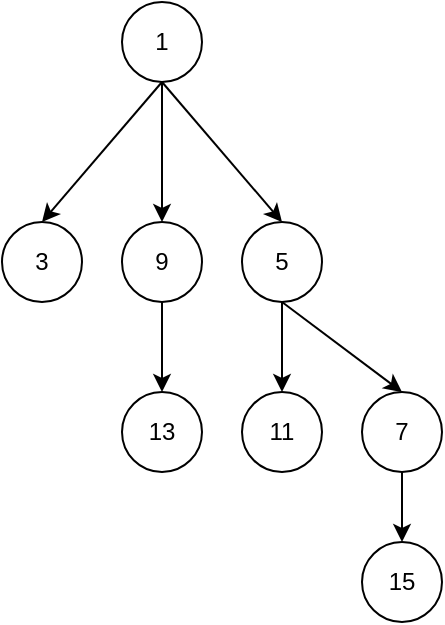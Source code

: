 <mxfile version="21.7.5" type="github">
  <diagram name="第 1 页" id="W6Fj_rsfh2s28kM5z5f6">
    <mxGraphModel dx="724" dy="401" grid="1" gridSize="10" guides="1" tooltips="1" connect="1" arrows="1" fold="1" page="1" pageScale="1" pageWidth="827" pageHeight="1169" math="0" shadow="0">
      <root>
        <mxCell id="0" />
        <mxCell id="1" parent="0" />
        <mxCell id="FAbxvQYFkvHhqmhZ71KA-1" value="3" style="ellipse;whiteSpace=wrap;html=1;aspect=fixed;" parent="1" vertex="1">
          <mxGeometry x="300" y="500" width="40" height="40" as="geometry" />
        </mxCell>
        <mxCell id="ujbZRinPxCOq5WzfvrQW-3" style="rounded=0;orthogonalLoop=1;jettySize=auto;html=1;exitX=0.5;exitY=1;exitDx=0;exitDy=0;entryX=0.5;entryY=0;entryDx=0;entryDy=0;" edge="1" parent="1" source="ujbZRinPxCOq5WzfvrQW-1" target="FAbxvQYFkvHhqmhZ71KA-1">
          <mxGeometry relative="1" as="geometry" />
        </mxCell>
        <mxCell id="ujbZRinPxCOq5WzfvrQW-8" style="rounded=0;orthogonalLoop=1;jettySize=auto;html=1;exitX=0.5;exitY=1;exitDx=0;exitDy=0;entryX=0.5;entryY=0;entryDx=0;entryDy=0;" edge="1" parent="1" source="ujbZRinPxCOq5WzfvrQW-1" target="ujbZRinPxCOq5WzfvrQW-6">
          <mxGeometry relative="1" as="geometry" />
        </mxCell>
        <mxCell id="ujbZRinPxCOq5WzfvrQW-16" style="rounded=0;orthogonalLoop=1;jettySize=auto;html=1;exitX=0.5;exitY=1;exitDx=0;exitDy=0;entryX=0.5;entryY=0;entryDx=0;entryDy=0;" edge="1" parent="1" source="ujbZRinPxCOq5WzfvrQW-1" target="ujbZRinPxCOq5WzfvrQW-9">
          <mxGeometry relative="1" as="geometry" />
        </mxCell>
        <mxCell id="ujbZRinPxCOq5WzfvrQW-1" value="1" style="ellipse;whiteSpace=wrap;html=1;aspect=fixed;" vertex="1" parent="1">
          <mxGeometry x="360" y="390" width="40" height="40" as="geometry" />
        </mxCell>
        <mxCell id="ujbZRinPxCOq5WzfvrQW-4" value="13" style="ellipse;whiteSpace=wrap;html=1;aspect=fixed;" vertex="1" parent="1">
          <mxGeometry x="360" y="585" width="40" height="40" as="geometry" />
        </mxCell>
        <mxCell id="ujbZRinPxCOq5WzfvrQW-7" style="rounded=0;orthogonalLoop=1;jettySize=auto;html=1;exitX=0.5;exitY=1;exitDx=0;exitDy=0;entryX=0.5;entryY=0;entryDx=0;entryDy=0;" edge="1" parent="1" source="ujbZRinPxCOq5WzfvrQW-6" target="ujbZRinPxCOq5WzfvrQW-4">
          <mxGeometry relative="1" as="geometry" />
        </mxCell>
        <mxCell id="ujbZRinPxCOq5WzfvrQW-6" value="9" style="ellipse;whiteSpace=wrap;html=1;aspect=fixed;" vertex="1" parent="1">
          <mxGeometry x="360" y="500" width="40" height="40" as="geometry" />
        </mxCell>
        <mxCell id="ujbZRinPxCOq5WzfvrQW-11" style="rounded=0;orthogonalLoop=1;jettySize=auto;html=1;exitX=0.5;exitY=1;exitDx=0;exitDy=0;entryX=0.5;entryY=0;entryDx=0;entryDy=0;" edge="1" parent="1" source="ujbZRinPxCOq5WzfvrQW-9" target="ujbZRinPxCOq5WzfvrQW-10">
          <mxGeometry relative="1" as="geometry" />
        </mxCell>
        <mxCell id="ujbZRinPxCOq5WzfvrQW-15" style="rounded=0;orthogonalLoop=1;jettySize=auto;html=1;exitX=0.5;exitY=1;exitDx=0;exitDy=0;entryX=0.5;entryY=0;entryDx=0;entryDy=0;" edge="1" parent="1" source="ujbZRinPxCOq5WzfvrQW-9" target="ujbZRinPxCOq5WzfvrQW-12">
          <mxGeometry relative="1" as="geometry" />
        </mxCell>
        <mxCell id="ujbZRinPxCOq5WzfvrQW-9" value="5" style="ellipse;whiteSpace=wrap;html=1;aspect=fixed;" vertex="1" parent="1">
          <mxGeometry x="420" y="500" width="40" height="40" as="geometry" />
        </mxCell>
        <mxCell id="ujbZRinPxCOq5WzfvrQW-10" value="11" style="ellipse;whiteSpace=wrap;html=1;aspect=fixed;" vertex="1" parent="1">
          <mxGeometry x="420" y="585" width="40" height="40" as="geometry" />
        </mxCell>
        <mxCell id="ujbZRinPxCOq5WzfvrQW-14" style="rounded=0;orthogonalLoop=1;jettySize=auto;html=1;exitX=0.5;exitY=1;exitDx=0;exitDy=0;" edge="1" parent="1" source="ujbZRinPxCOq5WzfvrQW-12" target="ujbZRinPxCOq5WzfvrQW-13">
          <mxGeometry relative="1" as="geometry" />
        </mxCell>
        <mxCell id="ujbZRinPxCOq5WzfvrQW-12" value="7" style="ellipse;whiteSpace=wrap;html=1;aspect=fixed;" vertex="1" parent="1">
          <mxGeometry x="480" y="585" width="40" height="40" as="geometry" />
        </mxCell>
        <mxCell id="ujbZRinPxCOq5WzfvrQW-13" value="15" style="ellipse;whiteSpace=wrap;html=1;aspect=fixed;" vertex="1" parent="1">
          <mxGeometry x="480" y="660" width="40" height="40" as="geometry" />
        </mxCell>
      </root>
    </mxGraphModel>
  </diagram>
</mxfile>
